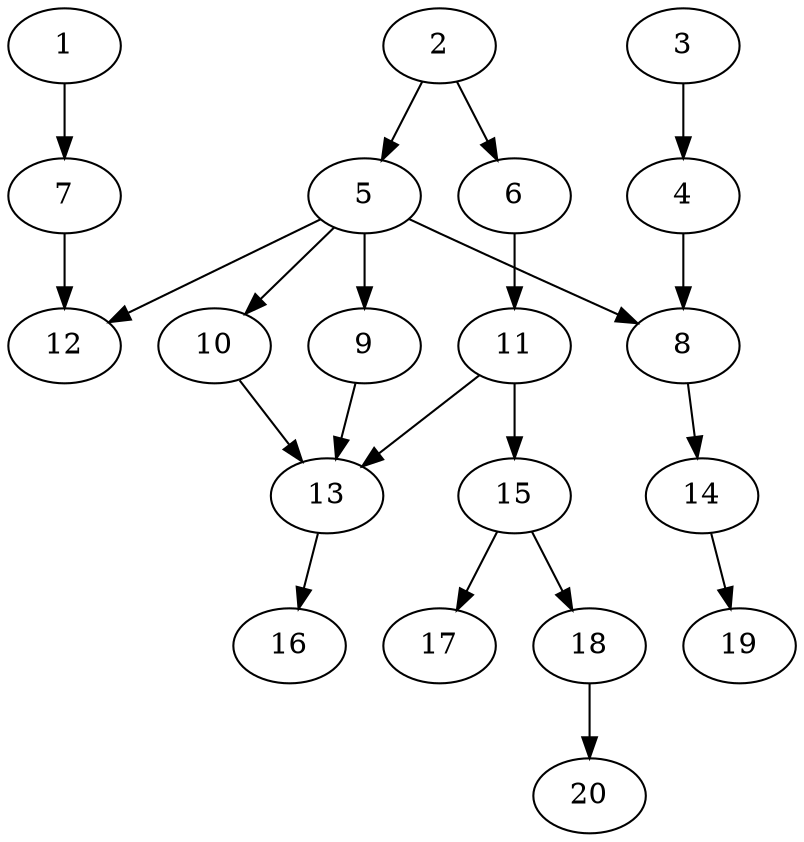 // DAG automatically generated by daggen at Wed Jul 24 22:10:09 2019
// ./daggen --dot -n 20 --ccr 0.3 --fat 0.5 --regular 0.5 --density 0.5 --mindata 5242880 --maxdata 52428800 
digraph G {
  1 [size="119589547", alpha="0.06", expect_size="35876864"] 
  1 -> 7 [size ="35876864"]
  2 [size="33474560", alpha="0.18", expect_size="10042368"] 
  2 -> 5 [size ="10042368"]
  2 -> 6 [size ="10042368"]
  3 [size="154903893", alpha="0.06", expect_size="46471168"] 
  3 -> 4 [size ="46471168"]
  4 [size="122398720", alpha="0.13", expect_size="36719616"] 
  4 -> 8 [size ="36719616"]
  5 [size="50292053", alpha="0.07", expect_size="15087616"] 
  5 -> 8 [size ="15087616"]
  5 -> 9 [size ="15087616"]
  5 -> 10 [size ="15087616"]
  5 -> 12 [size ="15087616"]
  6 [size="128215040", alpha="0.19", expect_size="38464512"] 
  6 -> 11 [size ="38464512"]
  7 [size="107161600", alpha="0.14", expect_size="32148480"] 
  7 -> 12 [size ="32148480"]
  8 [size="105567573", alpha="0.14", expect_size="31670272"] 
  8 -> 14 [size ="31670272"]
  9 [size="119552000", alpha="0.06", expect_size="35865600"] 
  9 -> 13 [size ="35865600"]
  10 [size="113762987", alpha="0.19", expect_size="34128896"] 
  10 -> 13 [size ="34128896"]
  11 [size="130973013", alpha="0.02", expect_size="39291904"] 
  11 -> 13 [size ="39291904"]
  11 -> 15 [size ="39291904"]
  12 [size="20548267", alpha="0.09", expect_size="6164480"] 
  13 [size="160064853", alpha="0.05", expect_size="48019456"] 
  13 -> 16 [size ="48019456"]
  14 [size="52848640", alpha="0.15", expect_size="15854592"] 
  14 -> 19 [size ="15854592"]
  15 [size="157818880", alpha="0.16", expect_size="47345664"] 
  15 -> 17 [size ="47345664"]
  15 -> 18 [size ="47345664"]
  16 [size="53377707", alpha="0.10", expect_size="16013312"] 
  17 [size="47336107", alpha="0.12", expect_size="14200832"] 
  18 [size="156043947", alpha="0.01", expect_size="46813184"] 
  18 -> 20 [size ="46813184"]
  19 [size="106390187", alpha="0.19", expect_size="31917056"] 
  20 [size="149780480", alpha="0.05", expect_size="44934144"] 
}
